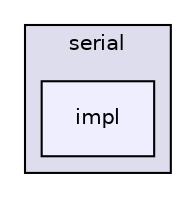 digraph "C:/Users/disoz/Documents/GitHub/ERT2020GS/Telecom/RFmodem/lib/serial/include/serial/impl" {
  compound=true
  node [ fontsize="10", fontname="Helvetica"];
  edge [ labelfontsize="10", labelfontname="Helvetica"];
  subgraph clusterdir_03cc88d1a609ac56a3966a8d633e3adf {
    graph [ bgcolor="#ddddee", pencolor="black", label="serial" fontname="Helvetica", fontsize="10", URL="dir_03cc88d1a609ac56a3966a8d633e3adf.html"]
  dir_e4355e3619cab16678fe5bab74dccc09 [shape=box, label="impl", style="filled", fillcolor="#eeeeff", pencolor="black", URL="dir_e4355e3619cab16678fe5bab74dccc09.html"];
  }
}

